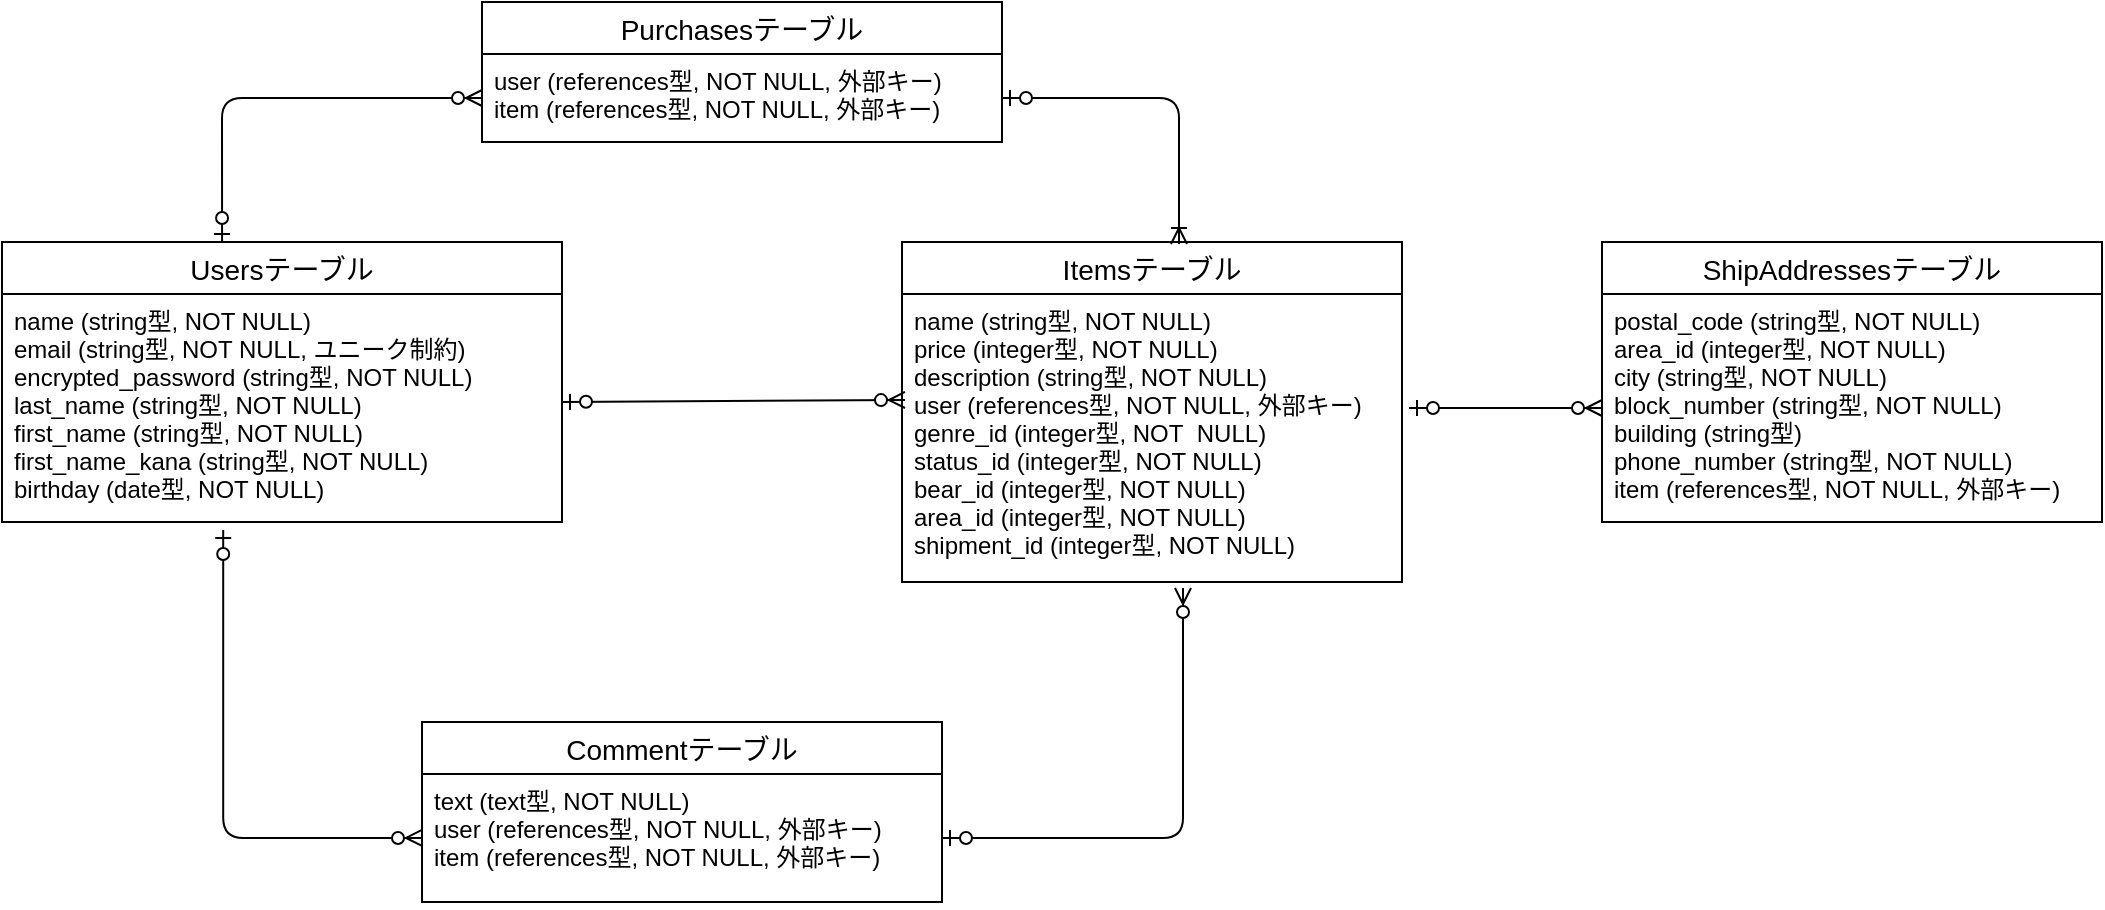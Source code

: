 <mxfile>
    <diagram id="3qJrH7C0y8NWLF1qGnTL" name="ページ1">
        <mxGraphModel dx="872" dy="553" grid="1" gridSize="10" guides="1" tooltips="1" connect="1" arrows="1" fold="1" page="1" pageScale="1" pageWidth="827" pageHeight="1169" math="0" shadow="0">
            <root>
                <mxCell id="0"/>
                <mxCell id="1" parent="0"/>
                <mxCell id="20" value="" style="group" vertex="1" connectable="0" parent="1">
                    <mxGeometry x="120" y="140" width="1050" height="450" as="geometry"/>
                </mxCell>
                <mxCell id="11" value="Purchasesテーブル" style="swimlane;fontStyle=0;childLayout=stackLayout;horizontal=1;startSize=26;horizontalStack=0;resizeParent=1;resizeParentMax=0;resizeLast=0;collapsible=1;marginBottom=0;align=center;fontSize=14;" vertex="1" parent="20">
                    <mxGeometry x="240" width="260" height="70" as="geometry"/>
                </mxCell>
                <mxCell id="12" value="user (references型, NOT NULL, 外部キー)&#10;item (references型, NOT NULL, 外部キー)" style="text;strokeColor=none;fillColor=none;spacingLeft=4;spacingRight=4;overflow=hidden;rotatable=0;points=[[0,0.5],[1,0.5]];portConstraint=eastwest;fontSize=12;" vertex="1" parent="11">
                    <mxGeometry y="26" width="260" height="44" as="geometry"/>
                </mxCell>
                <mxCell id="2" value="Usersテーブル" style="swimlane;fontStyle=0;childLayout=stackLayout;horizontal=1;startSize=26;horizontalStack=0;resizeParent=1;resizeParentMax=0;resizeLast=0;collapsible=1;marginBottom=0;align=center;fontSize=14;" vertex="1" parent="20">
                    <mxGeometry y="120" width="280" height="140" as="geometry"/>
                </mxCell>
                <mxCell id="3" value="name (string型, NOT NULL)&#10;email (string型, NOT NULL, ユニーク制約)&#10;encrypted_password (string型, NOT NULL)&#10;last_name (string型, NOT NULL)&#10;first_name (string型, NOT NULL)&#10;first_name_kana (string型, NOT NULL)&#10;birthday (date型, NOT NULL)" style="text;strokeColor=none;fillColor=none;spacingLeft=4;spacingRight=4;overflow=hidden;rotatable=0;points=[[0,0.5],[1,0.5]];portConstraint=eastwest;fontSize=12;" vertex="1" parent="2">
                    <mxGeometry y="26" width="280" height="114" as="geometry"/>
                </mxCell>
                <mxCell id="4" value="Itemsテーブル" style="swimlane;fontStyle=0;childLayout=stackLayout;horizontal=1;startSize=26;horizontalStack=0;resizeParent=1;resizeParentMax=0;resizeLast=0;collapsible=1;marginBottom=0;align=center;fontSize=14;" vertex="1" parent="20">
                    <mxGeometry x="450" y="120" width="250" height="170" as="geometry"/>
                </mxCell>
                <mxCell id="5" value="name (string型, NOT NULL)&#10;price (integer型, NOT NULL)&#10;description (string型, NOT NULL)&#10;user (references型, NOT NULL, 外部キー)&#10;genre_id (integer型, NOT  NULL)&#10;status_id (integer型, NOT NULL)&#10;bear_id (integer型, NOT NULL)&#10;area_id (integer型, NOT NULL)&#10;shipment_id (integer型, NOT NULL)&#10;" style="text;strokeColor=none;fillColor=none;spacingLeft=4;spacingRight=4;overflow=hidden;rotatable=0;points=[[0,0.5],[1,0.5]];portConstraint=eastwest;fontSize=12;" vertex="1" parent="4">
                    <mxGeometry y="26" width="250" height="144" as="geometry"/>
                </mxCell>
                <mxCell id="6" value="Commentテーブル" style="swimlane;fontStyle=0;childLayout=stackLayout;horizontal=1;startSize=26;horizontalStack=0;resizeParent=1;resizeParentMax=0;resizeLast=0;collapsible=1;marginBottom=0;align=center;fontSize=14;" vertex="1" parent="20">
                    <mxGeometry x="210" y="360" width="260" height="90" as="geometry"/>
                </mxCell>
                <mxCell id="7" value="text (text型, NOT NULL)&#10;user (references型, NOT NULL, 外部キー)&#10;item (references型, NOT NULL, 外部キー)" style="text;strokeColor=none;fillColor=none;spacingLeft=4;spacingRight=4;overflow=hidden;rotatable=0;points=[[0,0.5],[1,0.5]];portConstraint=eastwest;fontSize=12;" vertex="1" parent="6">
                    <mxGeometry y="26" width="260" height="64" as="geometry"/>
                </mxCell>
                <mxCell id="8" value="" style="fontSize=12;html=1;endArrow=ERzeroToMany;startArrow=ERzeroToOne;entryX=0.006;entryY=0.368;entryDx=0;entryDy=0;entryPerimeter=0;exitX=1;exitY=0.574;exitDx=0;exitDy=0;exitPerimeter=0;" edge="1" parent="20" target="5">
                    <mxGeometry width="100" height="100" relative="1" as="geometry">
                        <mxPoint x="280" y="199.956" as="sourcePoint"/>
                        <mxPoint x="450" y="201.988" as="targetPoint"/>
                    </mxGeometry>
                </mxCell>
                <mxCell id="9" value="" style="edgeStyle=orthogonalEdgeStyle;fontSize=12;html=1;endArrow=ERzeroToMany;startArrow=ERzeroToOne;exitX=1;exitY=0.5;exitDx=0;exitDy=0;entryX=0.562;entryY=1.021;entryDx=0;entryDy=0;entryPerimeter=0;" edge="1" parent="20" target="5">
                    <mxGeometry width="100" height="100" relative="1" as="geometry">
                        <mxPoint x="470" y="418" as="sourcePoint"/>
                        <mxPoint x="590" y="310" as="targetPoint"/>
                        <Array as="points">
                            <mxPoint x="591" y="418"/>
                        </Array>
                    </mxGeometry>
                </mxCell>
                <mxCell id="10" value="" style="edgeStyle=orthogonalEdgeStyle;fontSize=12;html=1;endArrow=ERzeroToMany;startArrow=ERzeroToOne;entryX=-0.004;entryY=0.656;entryDx=0;entryDy=0;entryPerimeter=0;exitX=0.395;exitY=1.035;exitDx=0;exitDy=0;exitPerimeter=0;" edge="1" parent="20" source="3">
                    <mxGeometry width="100" height="100" relative="1" as="geometry">
                        <mxPoint x="110" y="290" as="sourcePoint"/>
                        <mxPoint x="210.0" y="417.984" as="targetPoint"/>
                        <Array as="points">
                            <mxPoint x="111" y="418"/>
                        </Array>
                    </mxGeometry>
                </mxCell>
                <mxCell id="13" value="ShipAddressesテーブル" style="swimlane;fontStyle=0;childLayout=stackLayout;horizontal=1;startSize=26;horizontalStack=0;resizeParent=1;resizeParentMax=0;resizeLast=0;collapsible=1;marginBottom=0;align=center;fontSize=14;" vertex="1" parent="20">
                    <mxGeometry x="800" y="120" width="250" height="140" as="geometry"/>
                </mxCell>
                <mxCell id="14" value="postal_code (string型, NOT NULL)&#10;area_id (integer型, NOT NULL)&#10;city (string型, NOT NULL)&#10;block_number (string型, NOT NULL)&#10;building (string型)&#10;phone_number (string型, NOT NULL)&#10;item (references型, NOT NULL, 外部キー)" style="text;strokeColor=none;fillColor=none;spacingLeft=4;spacingRight=4;overflow=hidden;rotatable=0;points=[[0,0.5],[1,0.5]];portConstraint=eastwest;fontSize=12;" vertex="1" parent="13">
                    <mxGeometry y="26" width="250" height="114" as="geometry"/>
                </mxCell>
                <mxCell id="15" value="" style="fontSize=12;html=1;endArrow=ERzeroToMany;startArrow=ERzeroToOne;exitX=1.014;exitY=0.396;exitDx=0;exitDy=0;exitPerimeter=0;entryX=0;entryY=0.5;entryDx=0;entryDy=0;" edge="1" parent="20" source="5" target="14">
                    <mxGeometry width="100" height="100" relative="1" as="geometry">
                        <mxPoint x="720" y="203" as="sourcePoint"/>
                        <mxPoint x="770" y="203" as="targetPoint"/>
                    </mxGeometry>
                </mxCell>
                <mxCell id="16" value="" style="edgeStyle=orthogonalEdgeStyle;fontSize=12;html=1;endArrow=ERzeroToMany;startArrow=ERzeroToOne;entryX=0;entryY=0.5;entryDx=0;entryDy=0;exitX=0.393;exitY=0;exitDx=0;exitDy=0;exitPerimeter=0;" edge="1" parent="20" source="2" target="12">
                    <mxGeometry width="100" height="100" relative="1" as="geometry">
                        <mxPoint x="110" y="90" as="sourcePoint"/>
                        <mxPoint x="180" y="10" as="targetPoint"/>
                    </mxGeometry>
                </mxCell>
                <mxCell id="18" value="" style="edgeStyle=orthogonalEdgeStyle;fontSize=12;html=1;endArrow=ERoneToMany;startArrow=ERzeroToOne;exitX=1;exitY=0.5;exitDx=0;exitDy=0;entryX=0.554;entryY=0.006;entryDx=0;entryDy=0;entryPerimeter=0;" edge="1" parent="20" source="12" target="4">
                    <mxGeometry width="100" height="100" relative="1" as="geometry">
                        <mxPoint x="525" y="60" as="sourcePoint"/>
                        <mxPoint x="625" y="-40" as="targetPoint"/>
                    </mxGeometry>
                </mxCell>
            </root>
        </mxGraphModel>
    </diagram>
</mxfile>